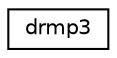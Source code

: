 digraph "Graphical Class Hierarchy"
{
 // LATEX_PDF_SIZE
  edge [fontname="Helvetica",fontsize="10",labelfontname="Helvetica",labelfontsize="10"];
  node [fontname="Helvetica",fontsize="10",shape=record];
  rankdir="LR";
  Node0 [label="drmp3",height=0.2,width=0.4,color="black", fillcolor="white", style="filled",URL="$structdrmp3.html",tooltip=" "];
}
